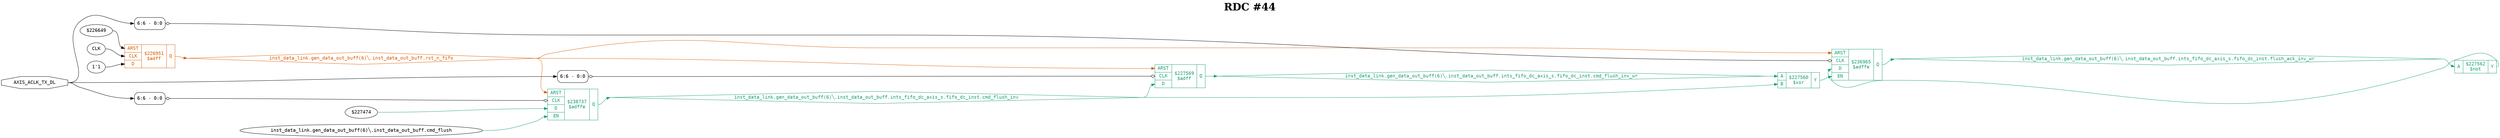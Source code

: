 digraph "spacefibre_light_top" {
label=<<b>RDC #44</b>>;
labelloc="t"
fontsize="30"
node ["fontname"="Courier"]
edge ["fontname"="Courier"]
rankdir="LR";
remincross=true;
n3 [ shape=octagon, label="AXIS_ACLK_TX_DL", color="black", fontcolor="black", href="/src/ip_spacefibre_light_top/spacefibre_light_top.vhd#58" ];
n4 [ shape=diamond, label="inst_data_link.gen_data_out_buff(6)&#9586;.inst_data_out_buff.ints_fifo_dc_axis_s.fifo_dc_inst.cmd_flush_inv", colorscheme="dark28", color="1", fontcolor="1", href="/src/ip/fifo_dc/fifo_dc.vhd#112" ];
n5 [ shape=diamond, label="inst_data_link.gen_data_out_buff(6)&#9586;.inst_data_out_buff.ints_fifo_dc_axis_s.fifo_dc_inst.cmd_flush_inv_wr", colorscheme="dark28", color="1", fontcolor="1", href="/src/ip/fifo_dc/fifo_dc.vhd#113" ];
n6 [ shape=diamond, label="inst_data_link.gen_data_out_buff(6)&#9586;.inst_data_out_buff.ints_fifo_dc_axis_s.fifo_dc_inst.flush_ack_inv_wr", colorscheme="dark28", color="1", fontcolor="1", href="/src/ip/fifo_dc/fifo_dc.vhd#115" ];
n7 [ shape=diamond, label="inst_data_link.gen_data_out_buff(6)&#9586;.inst_data_out_buff.rst_n_fifo", colorscheme="dark28", color="2", fontcolor="2", href="/src/module_data_link/data_out_buf.vhd#165" ];
{ rank="source"; n3;}
{ rank="sink";}
c13 [ shape=record, label="{{<p8> ARST|<p9> CLK|<p10> D|<p11> EN}|$236965\n$adffe|{<p12> Q}}", colorscheme="dark28", color="1", fontcolor="1" , href="/src/ip/fifo_dc/fifo_dc.vhd#199"  ];
x0 [ shape=record, style=rounded, label="<s0> 6:6 - 0:0 ", color="black", fontcolor="black" ];
x0:e -> c13:p9:w [arrowhead=odiamond, arrowtail=odiamond, dir=both, color="black", fontcolor="black", label=""];
v2 [ label="$227474" ];
v3 [ label="inst_data_link.gen_data_out_buff(6)&#9586;.inst_data_out_buff.cmd_flush" ];
c14 [ shape=record, label="{{<p8> ARST|<p9> CLK|<p10> D|<p11> EN}|$238737\n$adffe|{<p12> Q}}", colorscheme="dark28", color="1", fontcolor="1" , href="/src/ip/fifo_dc/fifo_dc.vhd#440"  ];
x1 [ shape=record, style=rounded, label="<s0> 6:6 - 0:0 ", color="black", fontcolor="black" ];
x1:e -> c14:p9:w [arrowhead=odiamond, arrowtail=odiamond, dir=both, color="black", fontcolor="black", label=""];
v4 [ label="$226649" ];
v5 [ label="CLK" ];
v6 [ label="1'1" ];
c15 [ shape=record, label="{{<p8> ARST|<p9> CLK|<p10> D}|$226951\n$adff|{<p12> Q}}", colorscheme="dark28", color="2", fontcolor="2" , href="/src/module_data_link/data_out_buf.vhd#225"  ];
c16 [ shape=record, label="{{<p8> ARST|<p9> CLK|<p10> D}|$227569\n$adff|{<p12> Q}}", colorscheme="dark28", color="1", fontcolor="1" , href="/src/ip/fifo_dc/fifo_dc.vhd#199"  ];
x7 [ shape=record, style=rounded, label="<s0> 6:6 - 0:0 ", color="black", fontcolor="black" ];
x7:e -> c16:p9:w [arrowhead=odiamond, arrowtail=odiamond, dir=both, color="black", fontcolor="black", label=""];
c20 [ shape=record, label="{{<p17> A|<p18> B}|$227560\n$xor|{<p19> Y}}", colorscheme="dark28", color="1", fontcolor="1" , href="/src/ip/fifo_dc/fifo_dc.vhd#205"  ];
c21 [ shape=record, label="{{<p17> A}|$227562\n$not|{<p19> Y}}", colorscheme="dark28", color="1", fontcolor="1" , href="/src/ip/fifo_dc/fifo_dc.vhd#207"  ];
c20:p19:e -> c13:p11:w [colorscheme="dark28", color="1", fontcolor="1", label=""];
c21:p19:e -> c13:p10:w [colorscheme="dark28", color="1", fontcolor="1", label=""];
n3:e -> x0:s0:w [color="black", fontcolor="black", label=""];
n3:e -> x1:s0:w [color="black", fontcolor="black", label=""];
n3:e -> x7:s0:w [color="black", fontcolor="black", label=""];
c14:p12:e -> n4:w [colorscheme="dark28", color="1", fontcolor="1", label=""];
n4:e -> c16:p10:w [colorscheme="dark28", color="1", fontcolor="1", label=""];
n4:e -> c20:p18:w [colorscheme="dark28", color="1", fontcolor="1", label=""];
c16:p12:e -> n5:w [colorscheme="dark28", color="1", fontcolor="1", label=""];
n5:e -> c20:p17:w [colorscheme="dark28", color="1", fontcolor="1", label=""];
c13:p12:e -> n6:w [colorscheme="dark28", color="1", fontcolor="1", label=""];
n6:e -> c21:p17:w [colorscheme="dark28", color="1", fontcolor="1", label=""];
c15:p12:e -> n7:w [colorscheme="dark28", color="2", fontcolor="2", label=""];
n7:e -> c13:p8:w [colorscheme="dark28", color="2", fontcolor="2", label=""];
n7:e -> c14:p8:w [colorscheme="dark28", color="2", fontcolor="2", label=""];
n7:e -> c16:p8:w [colorscheme="dark28", color="2", fontcolor="2", label=""];
v2:e -> c14:p10:w [colorscheme="dark28", color="1", fontcolor="1", label=""];
v3:e -> c14:p11:w [colorscheme="dark28", color="1", fontcolor="1", label=""];
v4:e -> c15:p8:w [color="black", fontcolor="black", label=""];
v5:e -> c15:p9:w [color="black", fontcolor="black", label=""];
v6:e -> c15:p10:w [color="black", fontcolor="black", label=""];
}
